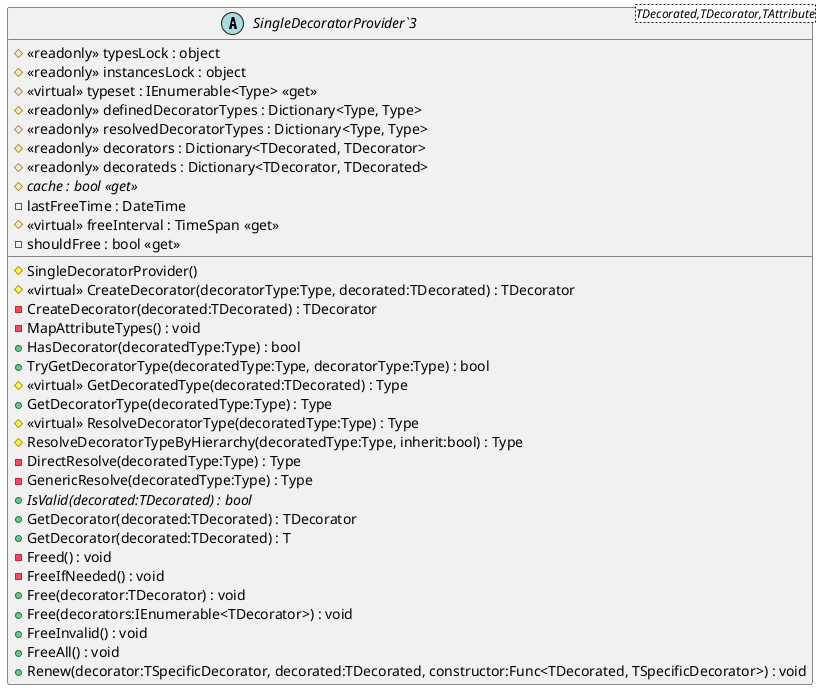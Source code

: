 @startuml
abstract class "SingleDecoratorProvider`3"<TDecorated,TDecorator,TAttribute> {
    # <<readonly>> typesLock : object
    # <<readonly>> instancesLock : object
    # SingleDecoratorProvider()
    # <<virtual>> CreateDecorator(decoratorType:Type, decorated:TDecorated) : TDecorator
    - CreateDecorator(decorated:TDecorated) : TDecorator
    # <<virtual>> typeset : IEnumerable<Type> <<get>>
    # <<readonly>> definedDecoratorTypes : Dictionary<Type, Type>
    # <<readonly>> resolvedDecoratorTypes : Dictionary<Type, Type>
    - MapAttributeTypes() : void
    + HasDecorator(decoratedType:Type) : bool
    + TryGetDecoratorType(decoratedType:Type, decoratorType:Type) : bool
    # <<virtual>> GetDecoratedType(decorated:TDecorated) : Type
    + GetDecoratorType(decoratedType:Type) : Type
    # <<virtual>> ResolveDecoratorType(decoratedType:Type) : Type
    # ResolveDecoratorTypeByHierarchy(decoratedType:Type, inherit:bool) : Type
    - DirectResolve(decoratedType:Type) : Type
    - GenericResolve(decoratedType:Type) : Type
    # <<readonly>> decorators : Dictionary<TDecorated, TDecorator>
    # <<readonly>> decorateds : Dictionary<TDecorator, TDecorated>
    # {abstract} cache : bool <<get>>
    + {abstract} IsValid(decorated:TDecorated) : bool
    + GetDecorator(decorated:TDecorated) : TDecorator
    + GetDecorator(decorated:TDecorated) : T
    - lastFreeTime : DateTime
    # <<virtual>> freeInterval : TimeSpan <<get>>
    - Freed() : void
    - shouldFree : bool <<get>>
    - FreeIfNeeded() : void
    + Free(decorator:TDecorator) : void
    + Free(decorators:IEnumerable<TDecorator>) : void
    + FreeInvalid() : void
    + FreeAll() : void
    + Renew(decorator:TSpecificDecorator, decorated:TDecorated, constructor:Func<TDecorated, TSpecificDecorator>) : void
}
@enduml
